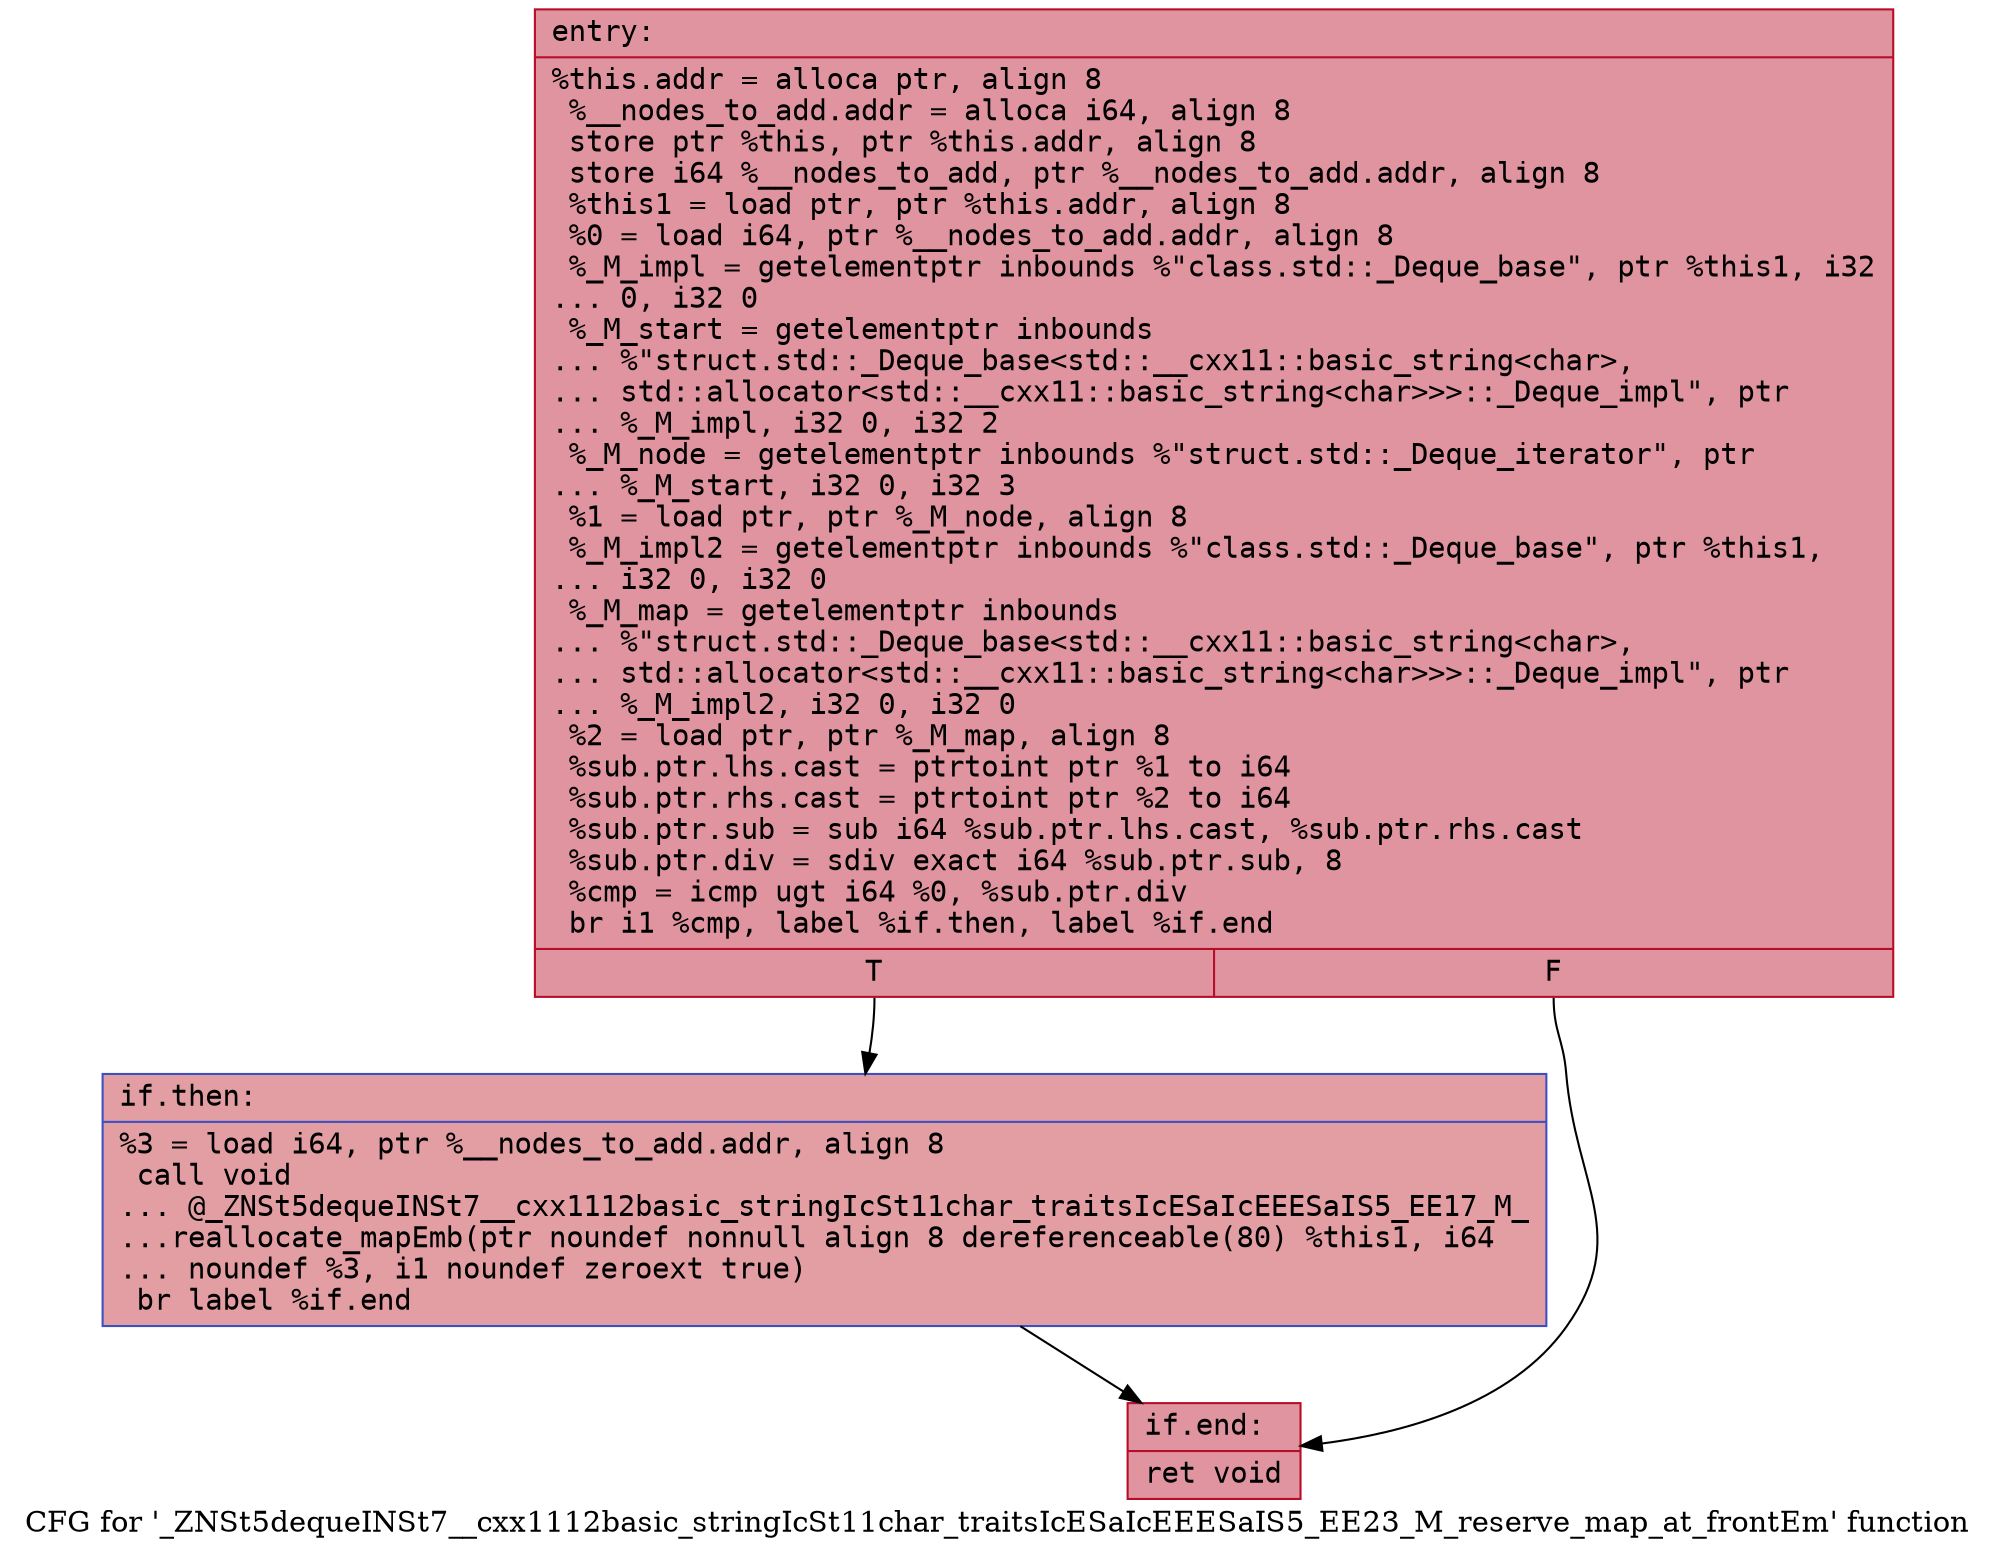 digraph "CFG for '_ZNSt5dequeINSt7__cxx1112basic_stringIcSt11char_traitsIcESaIcEEESaIS5_EE23_M_reserve_map_at_frontEm' function" {
	label="CFG for '_ZNSt5dequeINSt7__cxx1112basic_stringIcSt11char_traitsIcESaIcEEESaIS5_EE23_M_reserve_map_at_frontEm' function";

	Node0x5651cd8e6b30 [shape=record,color="#b70d28ff", style=filled, fillcolor="#b70d2870" fontname="Courier",label="{entry:\l|  %this.addr = alloca ptr, align 8\l  %__nodes_to_add.addr = alloca i64, align 8\l  store ptr %this, ptr %this.addr, align 8\l  store i64 %__nodes_to_add, ptr %__nodes_to_add.addr, align 8\l  %this1 = load ptr, ptr %this.addr, align 8\l  %0 = load i64, ptr %__nodes_to_add.addr, align 8\l  %_M_impl = getelementptr inbounds %\"class.std::_Deque_base\", ptr %this1, i32\l... 0, i32 0\l  %_M_start = getelementptr inbounds\l... %\"struct.std::_Deque_base\<std::__cxx11::basic_string\<char\>,\l... std::allocator\<std::__cxx11::basic_string\<char\>\>\>::_Deque_impl\", ptr\l... %_M_impl, i32 0, i32 2\l  %_M_node = getelementptr inbounds %\"struct.std::_Deque_iterator\", ptr\l... %_M_start, i32 0, i32 3\l  %1 = load ptr, ptr %_M_node, align 8\l  %_M_impl2 = getelementptr inbounds %\"class.std::_Deque_base\", ptr %this1,\l... i32 0, i32 0\l  %_M_map = getelementptr inbounds\l... %\"struct.std::_Deque_base\<std::__cxx11::basic_string\<char\>,\l... std::allocator\<std::__cxx11::basic_string\<char\>\>\>::_Deque_impl\", ptr\l... %_M_impl2, i32 0, i32 0\l  %2 = load ptr, ptr %_M_map, align 8\l  %sub.ptr.lhs.cast = ptrtoint ptr %1 to i64\l  %sub.ptr.rhs.cast = ptrtoint ptr %2 to i64\l  %sub.ptr.sub = sub i64 %sub.ptr.lhs.cast, %sub.ptr.rhs.cast\l  %sub.ptr.div = sdiv exact i64 %sub.ptr.sub, 8\l  %cmp = icmp ugt i64 %0, %sub.ptr.div\l  br i1 %cmp, label %if.then, label %if.end\l|{<s0>T|<s1>F}}"];
	Node0x5651cd8e6b30:s0 -> Node0x5651cd8e7880[tooltip="entry -> if.then\nProbability 50.00%" ];
	Node0x5651cd8e6b30:s1 -> Node0x5651cd8e78f0[tooltip="entry -> if.end\nProbability 50.00%" ];
	Node0x5651cd8e7880 [shape=record,color="#3d50c3ff", style=filled, fillcolor="#be242e70" fontname="Courier",label="{if.then:\l|  %3 = load i64, ptr %__nodes_to_add.addr, align 8\l  call void\l... @_ZNSt5dequeINSt7__cxx1112basic_stringIcSt11char_traitsIcESaIcEEESaIS5_EE17_M_\l...reallocate_mapEmb(ptr noundef nonnull align 8 dereferenceable(80) %this1, i64\l... noundef %3, i1 noundef zeroext true)\l  br label %if.end\l}"];
	Node0x5651cd8e7880 -> Node0x5651cd8e78f0[tooltip="if.then -> if.end\nProbability 100.00%" ];
	Node0x5651cd8e78f0 [shape=record,color="#b70d28ff", style=filled, fillcolor="#b70d2870" fontname="Courier",label="{if.end:\l|  ret void\l}"];
}
